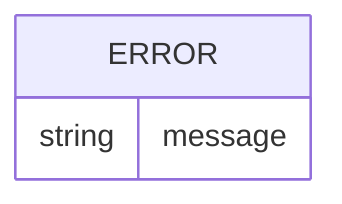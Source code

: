 %% Database ERD Diagram
%% Generated: 2025-10-03T21:36:56.037292
%% Version: 1.0
%% Entities: 0
%% Relationships: 0
%% Status: error

%% Error: ERD generation failed: Models file not found: nonexistent_models.py

%% This diagram is automatically generated from SQLModel definitions

erDiagram
    ERROR {
        string message
    }